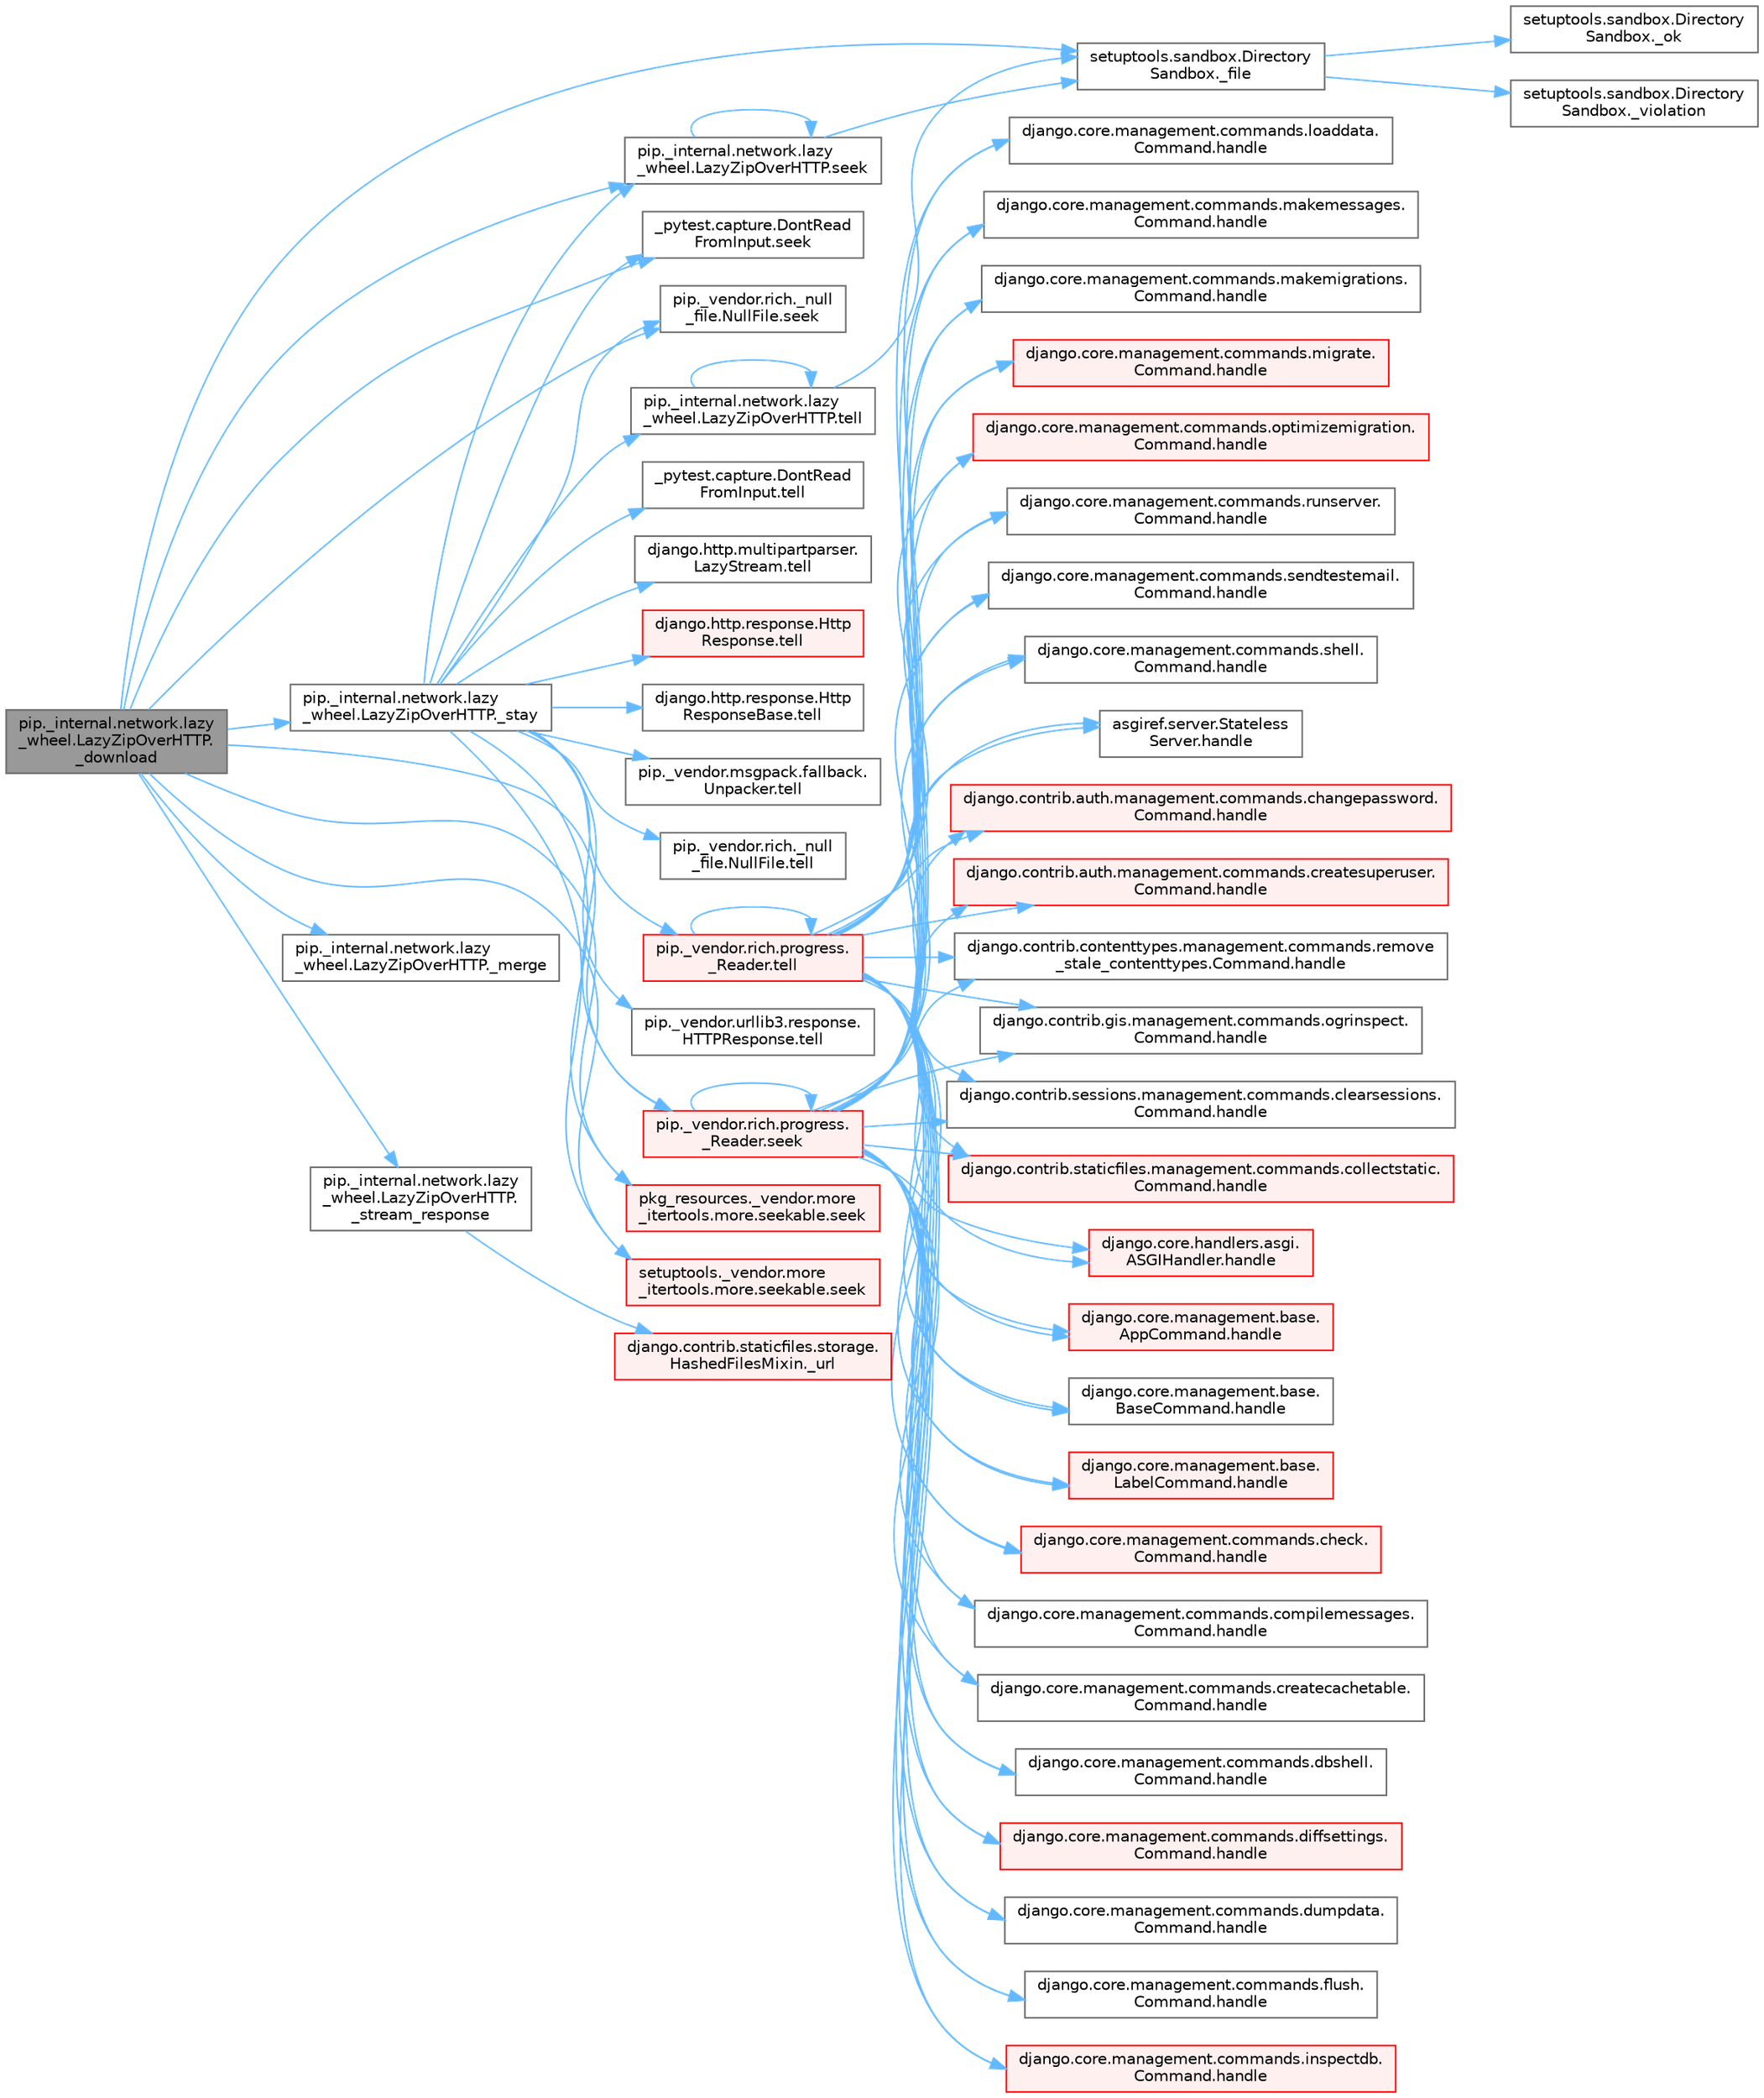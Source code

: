 digraph "pip._internal.network.lazy_wheel.LazyZipOverHTTP._download"
{
 // LATEX_PDF_SIZE
  bgcolor="transparent";
  edge [fontname=Helvetica,fontsize=10,labelfontname=Helvetica,labelfontsize=10];
  node [fontname=Helvetica,fontsize=10,shape=box,height=0.2,width=0.4];
  rankdir="LR";
  Node1 [id="Node000001",label="pip._internal.network.lazy\l_wheel.LazyZipOverHTTP.\l_download",height=0.2,width=0.4,color="gray40", fillcolor="grey60", style="filled", fontcolor="black",tooltip=" "];
  Node1 -> Node2 [id="edge1_Node000001_Node000002",color="steelblue1",style="solid",tooltip=" "];
  Node2 [id="Node000002",label="setuptools.sandbox.Directory\lSandbox._file",height=0.2,width=0.4,color="grey40", fillcolor="white", style="filled",URL="$classsetuptools_1_1sandbox_1_1_directory_sandbox.html#acf799106ef73553cbfdf57cc16babd98",tooltip=" "];
  Node2 -> Node3 [id="edge2_Node000002_Node000003",color="steelblue1",style="solid",tooltip=" "];
  Node3 [id="Node000003",label="setuptools.sandbox.Directory\lSandbox._ok",height=0.2,width=0.4,color="grey40", fillcolor="white", style="filled",URL="$classsetuptools_1_1sandbox_1_1_directory_sandbox.html#abfdcff9b89e73dd53456f61f8e4faffe",tooltip=" "];
  Node2 -> Node4 [id="edge3_Node000002_Node000004",color="steelblue1",style="solid",tooltip=" "];
  Node4 [id="Node000004",label="setuptools.sandbox.Directory\lSandbox._violation",height=0.2,width=0.4,color="grey40", fillcolor="white", style="filled",URL="$classsetuptools_1_1sandbox_1_1_directory_sandbox.html#a8c89d3b8ec435167b115d5baa50e244f",tooltip=" "];
  Node1 -> Node5 [id="edge4_Node000001_Node000005",color="steelblue1",style="solid",tooltip=" "];
  Node5 [id="Node000005",label="pip._internal.network.lazy\l_wheel.LazyZipOverHTTP._merge",height=0.2,width=0.4,color="grey40", fillcolor="white", style="filled",URL="$classpip_1_1__internal_1_1network_1_1lazy__wheel_1_1_lazy_zip_over_h_t_t_p.html#a6288904450caaae6fc0886538c51aa45",tooltip=" "];
  Node1 -> Node6 [id="edge5_Node000001_Node000006",color="steelblue1",style="solid",tooltip=" "];
  Node6 [id="Node000006",label="pip._internal.network.lazy\l_wheel.LazyZipOverHTTP._stay",height=0.2,width=0.4,color="grey40", fillcolor="white", style="filled",URL="$classpip_1_1__internal_1_1network_1_1lazy__wheel_1_1_lazy_zip_over_h_t_t_p.html#a757f463c119369d7ac94764fa5d8b053",tooltip=" "];
  Node6 -> Node7 [id="edge6_Node000006_Node000007",color="steelblue1",style="solid",tooltip=" "];
  Node7 [id="Node000007",label="_pytest.capture.DontRead\lFromInput.seek",height=0.2,width=0.4,color="grey40", fillcolor="white", style="filled",URL="$class__pytest_1_1capture_1_1_dont_read_from_input.html#ad64c2c2ee226dfd47d613334303ea339",tooltip=" "];
  Node6 -> Node8 [id="edge7_Node000006_Node000008",color="steelblue1",style="solid",tooltip=" "];
  Node8 [id="Node000008",label="pip._internal.network.lazy\l_wheel.LazyZipOverHTTP.seek",height=0.2,width=0.4,color="grey40", fillcolor="white", style="filled",URL="$classpip_1_1__internal_1_1network_1_1lazy__wheel_1_1_lazy_zip_over_h_t_t_p.html#ada98bb65dd121f36ea9da51a44a9e22f",tooltip=" "];
  Node8 -> Node2 [id="edge8_Node000008_Node000002",color="steelblue1",style="solid",tooltip=" "];
  Node8 -> Node8 [id="edge9_Node000008_Node000008",color="steelblue1",style="solid",tooltip=" "];
  Node6 -> Node9 [id="edge10_Node000006_Node000009",color="steelblue1",style="solid",tooltip=" "];
  Node9 [id="Node000009",label="pip._vendor.rich._null\l_file.NullFile.seek",height=0.2,width=0.4,color="grey40", fillcolor="white", style="filled",URL="$classpip_1_1__vendor_1_1rich_1_1__null__file_1_1_null_file.html#aba95a7be77f8ed1d9abc7643996bf6b0",tooltip=" "];
  Node6 -> Node10 [id="edge11_Node000006_Node000010",color="steelblue1",style="solid",tooltip=" "];
  Node10 [id="Node000010",label="pip._vendor.rich.progress.\l_Reader.seek",height=0.2,width=0.4,color="red", fillcolor="#FFF0F0", style="filled",URL="$classpip_1_1__vendor_1_1rich_1_1progress_1_1___reader.html#a8577bcef22b050ec6d7b7cb2ce1b9053",tooltip=" "];
  Node10 -> Node11 [id="edge12_Node000010_Node000011",color="steelblue1",style="solid",tooltip=" "];
  Node11 [id="Node000011",label="asgiref.server.Stateless\lServer.handle",height=0.2,width=0.4,color="grey40", fillcolor="white", style="filled",URL="$classasgiref_1_1server_1_1_stateless_server.html#a35cf023938b43f40945fa4c4072ffbc1",tooltip=" "];
  Node10 -> Node12 [id="edge13_Node000010_Node000012",color="steelblue1",style="solid",tooltip=" "];
  Node12 [id="Node000012",label="django.contrib.auth.management.commands.changepassword.\lCommand.handle",height=0.2,width=0.4,color="red", fillcolor="#FFF0F0", style="filled",URL="$classdjango_1_1contrib_1_1auth_1_1management_1_1commands_1_1changepassword_1_1_command.html#a8967db67e9ba34055e8053ad062d9006",tooltip=" "];
  Node10 -> Node14 [id="edge14_Node000010_Node000014",color="steelblue1",style="solid",tooltip=" "];
  Node14 [id="Node000014",label="django.contrib.auth.management.commands.createsuperuser.\lCommand.handle",height=0.2,width=0.4,color="red", fillcolor="#FFF0F0", style="filled",URL="$classdjango_1_1contrib_1_1auth_1_1management_1_1commands_1_1createsuperuser_1_1_command.html#acc63f22a8181da25db0750a091470287",tooltip=" "];
  Node10 -> Node18 [id="edge15_Node000010_Node000018",color="steelblue1",style="solid",tooltip=" "];
  Node18 [id="Node000018",label="django.contrib.contenttypes.management.commands.remove\l_stale_contenttypes.Command.handle",height=0.2,width=0.4,color="grey40", fillcolor="white", style="filled",URL="$classdjango_1_1contrib_1_1contenttypes_1_1management_1_1commands_1_1remove__stale__contenttypes_1_1_command.html#a4877da71ed28ae791e138ba2fbf1dffe",tooltip=" "];
  Node10 -> Node19 [id="edge16_Node000010_Node000019",color="steelblue1",style="solid",tooltip=" "];
  Node19 [id="Node000019",label="django.contrib.gis.management.commands.ogrinspect.\lCommand.handle",height=0.2,width=0.4,color="grey40", fillcolor="white", style="filled",URL="$classdjango_1_1contrib_1_1gis_1_1management_1_1commands_1_1ogrinspect_1_1_command.html#ae6396324a38c7fcad96d9521034036b7",tooltip=" "];
  Node10 -> Node20 [id="edge17_Node000010_Node000020",color="steelblue1",style="solid",tooltip=" "];
  Node20 [id="Node000020",label="django.contrib.sessions.management.commands.clearsessions.\lCommand.handle",height=0.2,width=0.4,color="grey40", fillcolor="white", style="filled",URL="$classdjango_1_1contrib_1_1sessions_1_1management_1_1commands_1_1clearsessions_1_1_command.html#a729564a5d4b467fcc23bc0f9a4fa07c8",tooltip=" "];
  Node10 -> Node21 [id="edge18_Node000010_Node000021",color="steelblue1",style="solid",tooltip=" "];
  Node21 [id="Node000021",label="django.contrib.staticfiles.management.commands.collectstatic.\lCommand.handle",height=0.2,width=0.4,color="red", fillcolor="#FFF0F0", style="filled",URL="$classdjango_1_1contrib_1_1staticfiles_1_1management_1_1commands_1_1collectstatic_1_1_command.html#a77042fe151f5e5c26990bdd187c9f21e",tooltip=" "];
  Node10 -> Node715 [id="edge19_Node000010_Node000715",color="steelblue1",style="solid",tooltip=" "];
  Node715 [id="Node000715",label="django.core.handlers.asgi.\lASGIHandler.handle",height=0.2,width=0.4,color="red", fillcolor="#FFF0F0", style="filled",URL="$classdjango_1_1core_1_1handlers_1_1asgi_1_1_a_s_g_i_handler.html#ab8bd4217b27960d333b61f7311b7f8ee",tooltip=" "];
  Node10 -> Node725 [id="edge20_Node000010_Node000725",color="steelblue1",style="solid",tooltip=" "];
  Node725 [id="Node000725",label="django.core.management.base.\lAppCommand.handle",height=0.2,width=0.4,color="red", fillcolor="#FFF0F0", style="filled",URL="$classdjango_1_1core_1_1management_1_1base_1_1_app_command.html#ae9ba2e4e61b6a84c5937979789996637",tooltip=" "];
  Node10 -> Node728 [id="edge21_Node000010_Node000728",color="steelblue1",style="solid",tooltip=" "];
  Node728 [id="Node000728",label="django.core.management.base.\lBaseCommand.handle",height=0.2,width=0.4,color="grey40", fillcolor="white", style="filled",URL="$classdjango_1_1core_1_1management_1_1base_1_1_base_command.html#a52656ddf33d25f682f484c5d505a811d",tooltip=" "];
  Node10 -> Node729 [id="edge22_Node000010_Node000729",color="steelblue1",style="solid",tooltip=" "];
  Node729 [id="Node000729",label="django.core.management.base.\lLabelCommand.handle",height=0.2,width=0.4,color="red", fillcolor="#FFF0F0", style="filled",URL="$classdjango_1_1core_1_1management_1_1base_1_1_label_command.html#a5c44b4382ba6b7ead19c692f18811a09",tooltip=" "];
  Node10 -> Node732 [id="edge23_Node000010_Node000732",color="steelblue1",style="solid",tooltip=" "];
  Node732 [id="Node000732",label="django.core.management.commands.check.\lCommand.handle",height=0.2,width=0.4,color="red", fillcolor="#FFF0F0", style="filled",URL="$classdjango_1_1core_1_1management_1_1commands_1_1check_1_1_command.html#a4170f8ebcb94254dfffabf874e7c8a37",tooltip=" "];
  Node10 -> Node3098 [id="edge24_Node000010_Node003098",color="steelblue1",style="solid",tooltip=" "];
  Node3098 [id="Node003098",label="django.core.management.commands.compilemessages.\lCommand.handle",height=0.2,width=0.4,color="grey40", fillcolor="white", style="filled",URL="$classdjango_1_1core_1_1management_1_1commands_1_1compilemessages_1_1_command.html#a9567423b370d867833616c271a896ea4",tooltip=" "];
  Node10 -> Node3099 [id="edge25_Node000010_Node003099",color="steelblue1",style="solid",tooltip=" "];
  Node3099 [id="Node003099",label="django.core.management.commands.createcachetable.\lCommand.handle",height=0.2,width=0.4,color="grey40", fillcolor="white", style="filled",URL="$classdjango_1_1core_1_1management_1_1commands_1_1createcachetable_1_1_command.html#ac8cec4d5951f73d3fbebaa3c1ed5d018",tooltip=" "];
  Node10 -> Node3100 [id="edge26_Node000010_Node003100",color="steelblue1",style="solid",tooltip=" "];
  Node3100 [id="Node003100",label="django.core.management.commands.dbshell.\lCommand.handle",height=0.2,width=0.4,color="grey40", fillcolor="white", style="filled",URL="$classdjango_1_1core_1_1management_1_1commands_1_1dbshell_1_1_command.html#a91779bec0f76dbee6a02931805fd27cc",tooltip=" "];
  Node10 -> Node3101 [id="edge27_Node000010_Node003101",color="steelblue1",style="solid",tooltip=" "];
  Node3101 [id="Node003101",label="django.core.management.commands.diffsettings.\lCommand.handle",height=0.2,width=0.4,color="red", fillcolor="#FFF0F0", style="filled",URL="$classdjango_1_1core_1_1management_1_1commands_1_1diffsettings_1_1_command.html#aee3bf2e90e75bf3e5764ab1803632a9a",tooltip=" "];
  Node10 -> Node3103 [id="edge28_Node000010_Node003103",color="steelblue1",style="solid",tooltip=" "];
  Node3103 [id="Node003103",label="django.core.management.commands.dumpdata.\lCommand.handle",height=0.2,width=0.4,color="grey40", fillcolor="white", style="filled",URL="$classdjango_1_1core_1_1management_1_1commands_1_1dumpdata_1_1_command.html#a22426384e97349e4c9682023ae722caa",tooltip=" "];
  Node10 -> Node3104 [id="edge29_Node000010_Node003104",color="steelblue1",style="solid",tooltip=" "];
  Node3104 [id="Node003104",label="django.core.management.commands.flush.\lCommand.handle",height=0.2,width=0.4,color="grey40", fillcolor="white", style="filled",URL="$classdjango_1_1core_1_1management_1_1commands_1_1flush_1_1_command.html#a588f5474800a8da0685eb6a9f0bb8224",tooltip=" "];
  Node10 -> Node3105 [id="edge30_Node000010_Node003105",color="steelblue1",style="solid",tooltip=" "];
  Node3105 [id="Node003105",label="django.core.management.commands.inspectdb.\lCommand.handle",height=0.2,width=0.4,color="red", fillcolor="#FFF0F0", style="filled",URL="$classdjango_1_1core_1_1management_1_1commands_1_1inspectdb_1_1_command.html#a668a81e8e42d3dafc2d6e00ac61e1dab",tooltip=" "];
  Node10 -> Node3118 [id="edge31_Node000010_Node003118",color="steelblue1",style="solid",tooltip=" "];
  Node3118 [id="Node003118",label="django.core.management.commands.loaddata.\lCommand.handle",height=0.2,width=0.4,color="grey40", fillcolor="white", style="filled",URL="$classdjango_1_1core_1_1management_1_1commands_1_1loaddata_1_1_command.html#a72ede845c482467e0484e2fdeebc4a42",tooltip=" "];
  Node10 -> Node3119 [id="edge32_Node000010_Node003119",color="steelblue1",style="solid",tooltip=" "];
  Node3119 [id="Node003119",label="django.core.management.commands.makemessages.\lCommand.handle",height=0.2,width=0.4,color="grey40", fillcolor="white", style="filled",URL="$classdjango_1_1core_1_1management_1_1commands_1_1makemessages_1_1_command.html#a10de58af9924679bd2c747fa210ac674",tooltip=" "];
  Node10 -> Node3120 [id="edge33_Node000010_Node003120",color="steelblue1",style="solid",tooltip=" "];
  Node3120 [id="Node003120",label="django.core.management.commands.makemigrations.\lCommand.handle",height=0.2,width=0.4,color="grey40", fillcolor="white", style="filled",URL="$classdjango_1_1core_1_1management_1_1commands_1_1makemigrations_1_1_command.html#ab5e944d112a1c969d97ff2625e4f2f4d",tooltip=" "];
  Node10 -> Node3121 [id="edge34_Node000010_Node003121",color="steelblue1",style="solid",tooltip=" "];
  Node3121 [id="Node003121",label="django.core.management.commands.migrate.\lCommand.handle",height=0.2,width=0.4,color="red", fillcolor="#FFF0F0", style="filled",URL="$classdjango_1_1core_1_1management_1_1commands_1_1migrate_1_1_command.html#a659ec347367471d5c828fc3520ebc0fa",tooltip=" "];
  Node10 -> Node3122 [id="edge35_Node000010_Node003122",color="steelblue1",style="solid",tooltip=" "];
  Node3122 [id="Node003122",label="django.core.management.commands.optimizemigration.\lCommand.handle",height=0.2,width=0.4,color="red", fillcolor="#FFF0F0", style="filled",URL="$classdjango_1_1core_1_1management_1_1commands_1_1optimizemigration_1_1_command.html#aad48454ff16af042fe3eafb74f18bd2d",tooltip=" "];
  Node10 -> Node3123 [id="edge36_Node000010_Node003123",color="steelblue1",style="solid",tooltip=" "];
  Node3123 [id="Node003123",label="django.core.management.commands.runserver.\lCommand.handle",height=0.2,width=0.4,color="grey40", fillcolor="white", style="filled",URL="$classdjango_1_1core_1_1management_1_1commands_1_1runserver_1_1_command.html#ae12b29ba60ddf9ac264355e8de072af9",tooltip=" "];
  Node10 -> Node3124 [id="edge37_Node000010_Node003124",color="steelblue1",style="solid",tooltip=" "];
  Node3124 [id="Node003124",label="django.core.management.commands.sendtestemail.\lCommand.handle",height=0.2,width=0.4,color="grey40", fillcolor="white", style="filled",URL="$classdjango_1_1core_1_1management_1_1commands_1_1sendtestemail_1_1_command.html#aaa80e8ffebec9a8b315828cd39935042",tooltip=" "];
  Node10 -> Node3125 [id="edge38_Node000010_Node003125",color="steelblue1",style="solid",tooltip=" "];
  Node3125 [id="Node003125",label="django.core.management.commands.shell.\lCommand.handle",height=0.2,width=0.4,color="grey40", fillcolor="white", style="filled",URL="$classdjango_1_1core_1_1management_1_1commands_1_1shell_1_1_command.html#aabeac47a7a91f53cc4df73e4530144e7",tooltip=" "];
  Node10 -> Node10 [id="edge39_Node000010_Node000010",color="steelblue1",style="solid",tooltip=" "];
  Node6 -> Node259 [id="edge40_Node000006_Node000259",color="steelblue1",style="solid",tooltip=" "];
  Node259 [id="Node000259",label="pkg_resources._vendor.more\l_itertools.more.seekable.seek",height=0.2,width=0.4,color="red", fillcolor="#FFF0F0", style="filled",URL="$classpkg__resources_1_1__vendor_1_1more__itertools_1_1more_1_1seekable.html#a43fb97405b207943d88386dbde476ab8",tooltip=" "];
  Node6 -> Node262 [id="edge41_Node000006_Node000262",color="steelblue1",style="solid",tooltip=" "];
  Node262 [id="Node000262",label="setuptools._vendor.more\l_itertools.more.seekable.seek",height=0.2,width=0.4,color="red", fillcolor="#FFF0F0", style="filled",URL="$classsetuptools_1_1__vendor_1_1more__itertools_1_1more_1_1seekable.html#a0b97c973a001206b613aceec779eae34",tooltip=" "];
  Node6 -> Node4294 [id="edge42_Node000006_Node004294",color="steelblue1",style="solid",tooltip=" "];
  Node4294 [id="Node004294",label="_pytest.capture.DontRead\lFromInput.tell",height=0.2,width=0.4,color="grey40", fillcolor="white", style="filled",URL="$class__pytest_1_1capture_1_1_dont_read_from_input.html#aa7b2de0d7851f2763c05f4f00099eef0",tooltip=" "];
  Node6 -> Node4295 [id="edge43_Node000006_Node004295",color="steelblue1",style="solid",tooltip=" "];
  Node4295 [id="Node004295",label="django.http.multipartparser.\lLazyStream.tell",height=0.2,width=0.4,color="grey40", fillcolor="white", style="filled",URL="$classdjango_1_1http_1_1multipartparser_1_1_lazy_stream.html#a041c0b87d9478cc8f8d6d9782e8ca314",tooltip=" "];
  Node6 -> Node4296 [id="edge44_Node000006_Node004296",color="steelblue1",style="solid",tooltip=" "];
  Node4296 [id="Node004296",label="django.http.response.Http\lResponse.tell",height=0.2,width=0.4,color="red", fillcolor="#FFF0F0", style="filled",URL="$classdjango_1_1http_1_1response_1_1_http_response.html#a3ebb80b8c6b34a25d50f6fe713c8a050",tooltip=" "];
  Node6 -> Node4297 [id="edge45_Node000006_Node004297",color="steelblue1",style="solid",tooltip=" "];
  Node4297 [id="Node004297",label="django.http.response.Http\lResponseBase.tell",height=0.2,width=0.4,color="grey40", fillcolor="white", style="filled",URL="$classdjango_1_1http_1_1response_1_1_http_response_base.html#a7ccc0b9bde9506f5fd208f1af298d399",tooltip=" "];
  Node6 -> Node4298 [id="edge46_Node000006_Node004298",color="steelblue1",style="solid",tooltip=" "];
  Node4298 [id="Node004298",label="pip._internal.network.lazy\l_wheel.LazyZipOverHTTP.tell",height=0.2,width=0.4,color="grey40", fillcolor="white", style="filled",URL="$classpip_1_1__internal_1_1network_1_1lazy__wheel_1_1_lazy_zip_over_h_t_t_p.html#a14b809a6fc259fe59f16bb978c9efda0",tooltip=" "];
  Node4298 -> Node2 [id="edge47_Node004298_Node000002",color="steelblue1",style="solid",tooltip=" "];
  Node4298 -> Node4298 [id="edge48_Node004298_Node004298",color="steelblue1",style="solid",tooltip=" "];
  Node6 -> Node4299 [id="edge49_Node000006_Node004299",color="steelblue1",style="solid",tooltip=" "];
  Node4299 [id="Node004299",label="pip._vendor.msgpack.fallback.\lUnpacker.tell",height=0.2,width=0.4,color="grey40", fillcolor="white", style="filled",URL="$classpip_1_1__vendor_1_1msgpack_1_1fallback_1_1_unpacker.html#ac3aae11ddcd9737659bace1d5991fc60",tooltip=" "];
  Node6 -> Node4300 [id="edge50_Node000006_Node004300",color="steelblue1",style="solid",tooltip=" "];
  Node4300 [id="Node004300",label="pip._vendor.rich._null\l_file.NullFile.tell",height=0.2,width=0.4,color="grey40", fillcolor="white", style="filled",URL="$classpip_1_1__vendor_1_1rich_1_1__null__file_1_1_null_file.html#aa2f738f1ef99100860a7be077642bd78",tooltip=" "];
  Node6 -> Node4301 [id="edge51_Node000006_Node004301",color="steelblue1",style="solid",tooltip=" "];
  Node4301 [id="Node004301",label="pip._vendor.rich.progress.\l_Reader.tell",height=0.2,width=0.4,color="red", fillcolor="#FFF0F0", style="filled",URL="$classpip_1_1__vendor_1_1rich_1_1progress_1_1___reader.html#a4ec4039f47700772d40242efb68da47e",tooltip=" "];
  Node4301 -> Node11 [id="edge52_Node004301_Node000011",color="steelblue1",style="solid",tooltip=" "];
  Node4301 -> Node12 [id="edge53_Node004301_Node000012",color="steelblue1",style="solid",tooltip=" "];
  Node4301 -> Node14 [id="edge54_Node004301_Node000014",color="steelblue1",style="solid",tooltip=" "];
  Node4301 -> Node18 [id="edge55_Node004301_Node000018",color="steelblue1",style="solid",tooltip=" "];
  Node4301 -> Node19 [id="edge56_Node004301_Node000019",color="steelblue1",style="solid",tooltip=" "];
  Node4301 -> Node20 [id="edge57_Node004301_Node000020",color="steelblue1",style="solid",tooltip=" "];
  Node4301 -> Node21 [id="edge58_Node004301_Node000021",color="steelblue1",style="solid",tooltip=" "];
  Node4301 -> Node715 [id="edge59_Node004301_Node000715",color="steelblue1",style="solid",tooltip=" "];
  Node4301 -> Node725 [id="edge60_Node004301_Node000725",color="steelblue1",style="solid",tooltip=" "];
  Node4301 -> Node728 [id="edge61_Node004301_Node000728",color="steelblue1",style="solid",tooltip=" "];
  Node4301 -> Node729 [id="edge62_Node004301_Node000729",color="steelblue1",style="solid",tooltip=" "];
  Node4301 -> Node732 [id="edge63_Node004301_Node000732",color="steelblue1",style="solid",tooltip=" "];
  Node4301 -> Node3098 [id="edge64_Node004301_Node003098",color="steelblue1",style="solid",tooltip=" "];
  Node4301 -> Node3099 [id="edge65_Node004301_Node003099",color="steelblue1",style="solid",tooltip=" "];
  Node4301 -> Node3100 [id="edge66_Node004301_Node003100",color="steelblue1",style="solid",tooltip=" "];
  Node4301 -> Node3101 [id="edge67_Node004301_Node003101",color="steelblue1",style="solid",tooltip=" "];
  Node4301 -> Node3103 [id="edge68_Node004301_Node003103",color="steelblue1",style="solid",tooltip=" "];
  Node4301 -> Node3104 [id="edge69_Node004301_Node003104",color="steelblue1",style="solid",tooltip=" "];
  Node4301 -> Node3105 [id="edge70_Node004301_Node003105",color="steelblue1",style="solid",tooltip=" "];
  Node4301 -> Node3118 [id="edge71_Node004301_Node003118",color="steelblue1",style="solid",tooltip=" "];
  Node4301 -> Node3119 [id="edge72_Node004301_Node003119",color="steelblue1",style="solid",tooltip=" "];
  Node4301 -> Node3120 [id="edge73_Node004301_Node003120",color="steelblue1",style="solid",tooltip=" "];
  Node4301 -> Node3121 [id="edge74_Node004301_Node003121",color="steelblue1",style="solid",tooltip=" "];
  Node4301 -> Node3122 [id="edge75_Node004301_Node003122",color="steelblue1",style="solid",tooltip=" "];
  Node4301 -> Node3123 [id="edge76_Node004301_Node003123",color="steelblue1",style="solid",tooltip=" "];
  Node4301 -> Node3124 [id="edge77_Node004301_Node003124",color="steelblue1",style="solid",tooltip=" "];
  Node4301 -> Node3125 [id="edge78_Node004301_Node003125",color="steelblue1",style="solid",tooltip=" "];
  Node4301 -> Node4301 [id="edge79_Node004301_Node004301",color="steelblue1",style="solid",tooltip=" "];
  Node6 -> Node4302 [id="edge80_Node000006_Node004302",color="steelblue1",style="solid",tooltip=" "];
  Node4302 [id="Node004302",label="pip._vendor.urllib3.response.\lHTTPResponse.tell",height=0.2,width=0.4,color="grey40", fillcolor="white", style="filled",URL="$classpip_1_1__vendor_1_1urllib3_1_1response_1_1_h_t_t_p_response.html#a364cafc5e7b9838c122887df2aba1d80",tooltip=" "];
  Node1 -> Node4524 [id="edge81_Node000001_Node004524",color="steelblue1",style="solid",tooltip=" "];
  Node4524 [id="Node004524",label="pip._internal.network.lazy\l_wheel.LazyZipOverHTTP.\l_stream_response",height=0.2,width=0.4,color="grey40", fillcolor="white", style="filled",URL="$classpip_1_1__internal_1_1network_1_1lazy__wheel_1_1_lazy_zip_over_h_t_t_p.html#a0219c4671a1527dbd42f4011238984ac",tooltip=" "];
  Node4524 -> Node2111 [id="edge82_Node004524_Node002111",color="steelblue1",style="solid",tooltip=" "];
  Node2111 [id="Node002111",label="django.contrib.staticfiles.storage.\lHashedFilesMixin._url",height=0.2,width=0.4,color="red", fillcolor="#FFF0F0", style="filled",URL="$classdjango_1_1contrib_1_1staticfiles_1_1storage_1_1_hashed_files_mixin.html#a998d69b32b054ac5726f5036e7dfbdf3",tooltip=" "];
  Node1 -> Node7 [id="edge83_Node000001_Node000007",color="steelblue1",style="solid",tooltip=" "];
  Node1 -> Node8 [id="edge84_Node000001_Node000008",color="steelblue1",style="solid",tooltip=" "];
  Node1 -> Node9 [id="edge85_Node000001_Node000009",color="steelblue1",style="solid",tooltip=" "];
  Node1 -> Node10 [id="edge86_Node000001_Node000010",color="steelblue1",style="solid",tooltip=" "];
  Node1 -> Node259 [id="edge87_Node000001_Node000259",color="steelblue1",style="solid",tooltip=" "];
  Node1 -> Node262 [id="edge88_Node000001_Node000262",color="steelblue1",style="solid",tooltip=" "];
}
